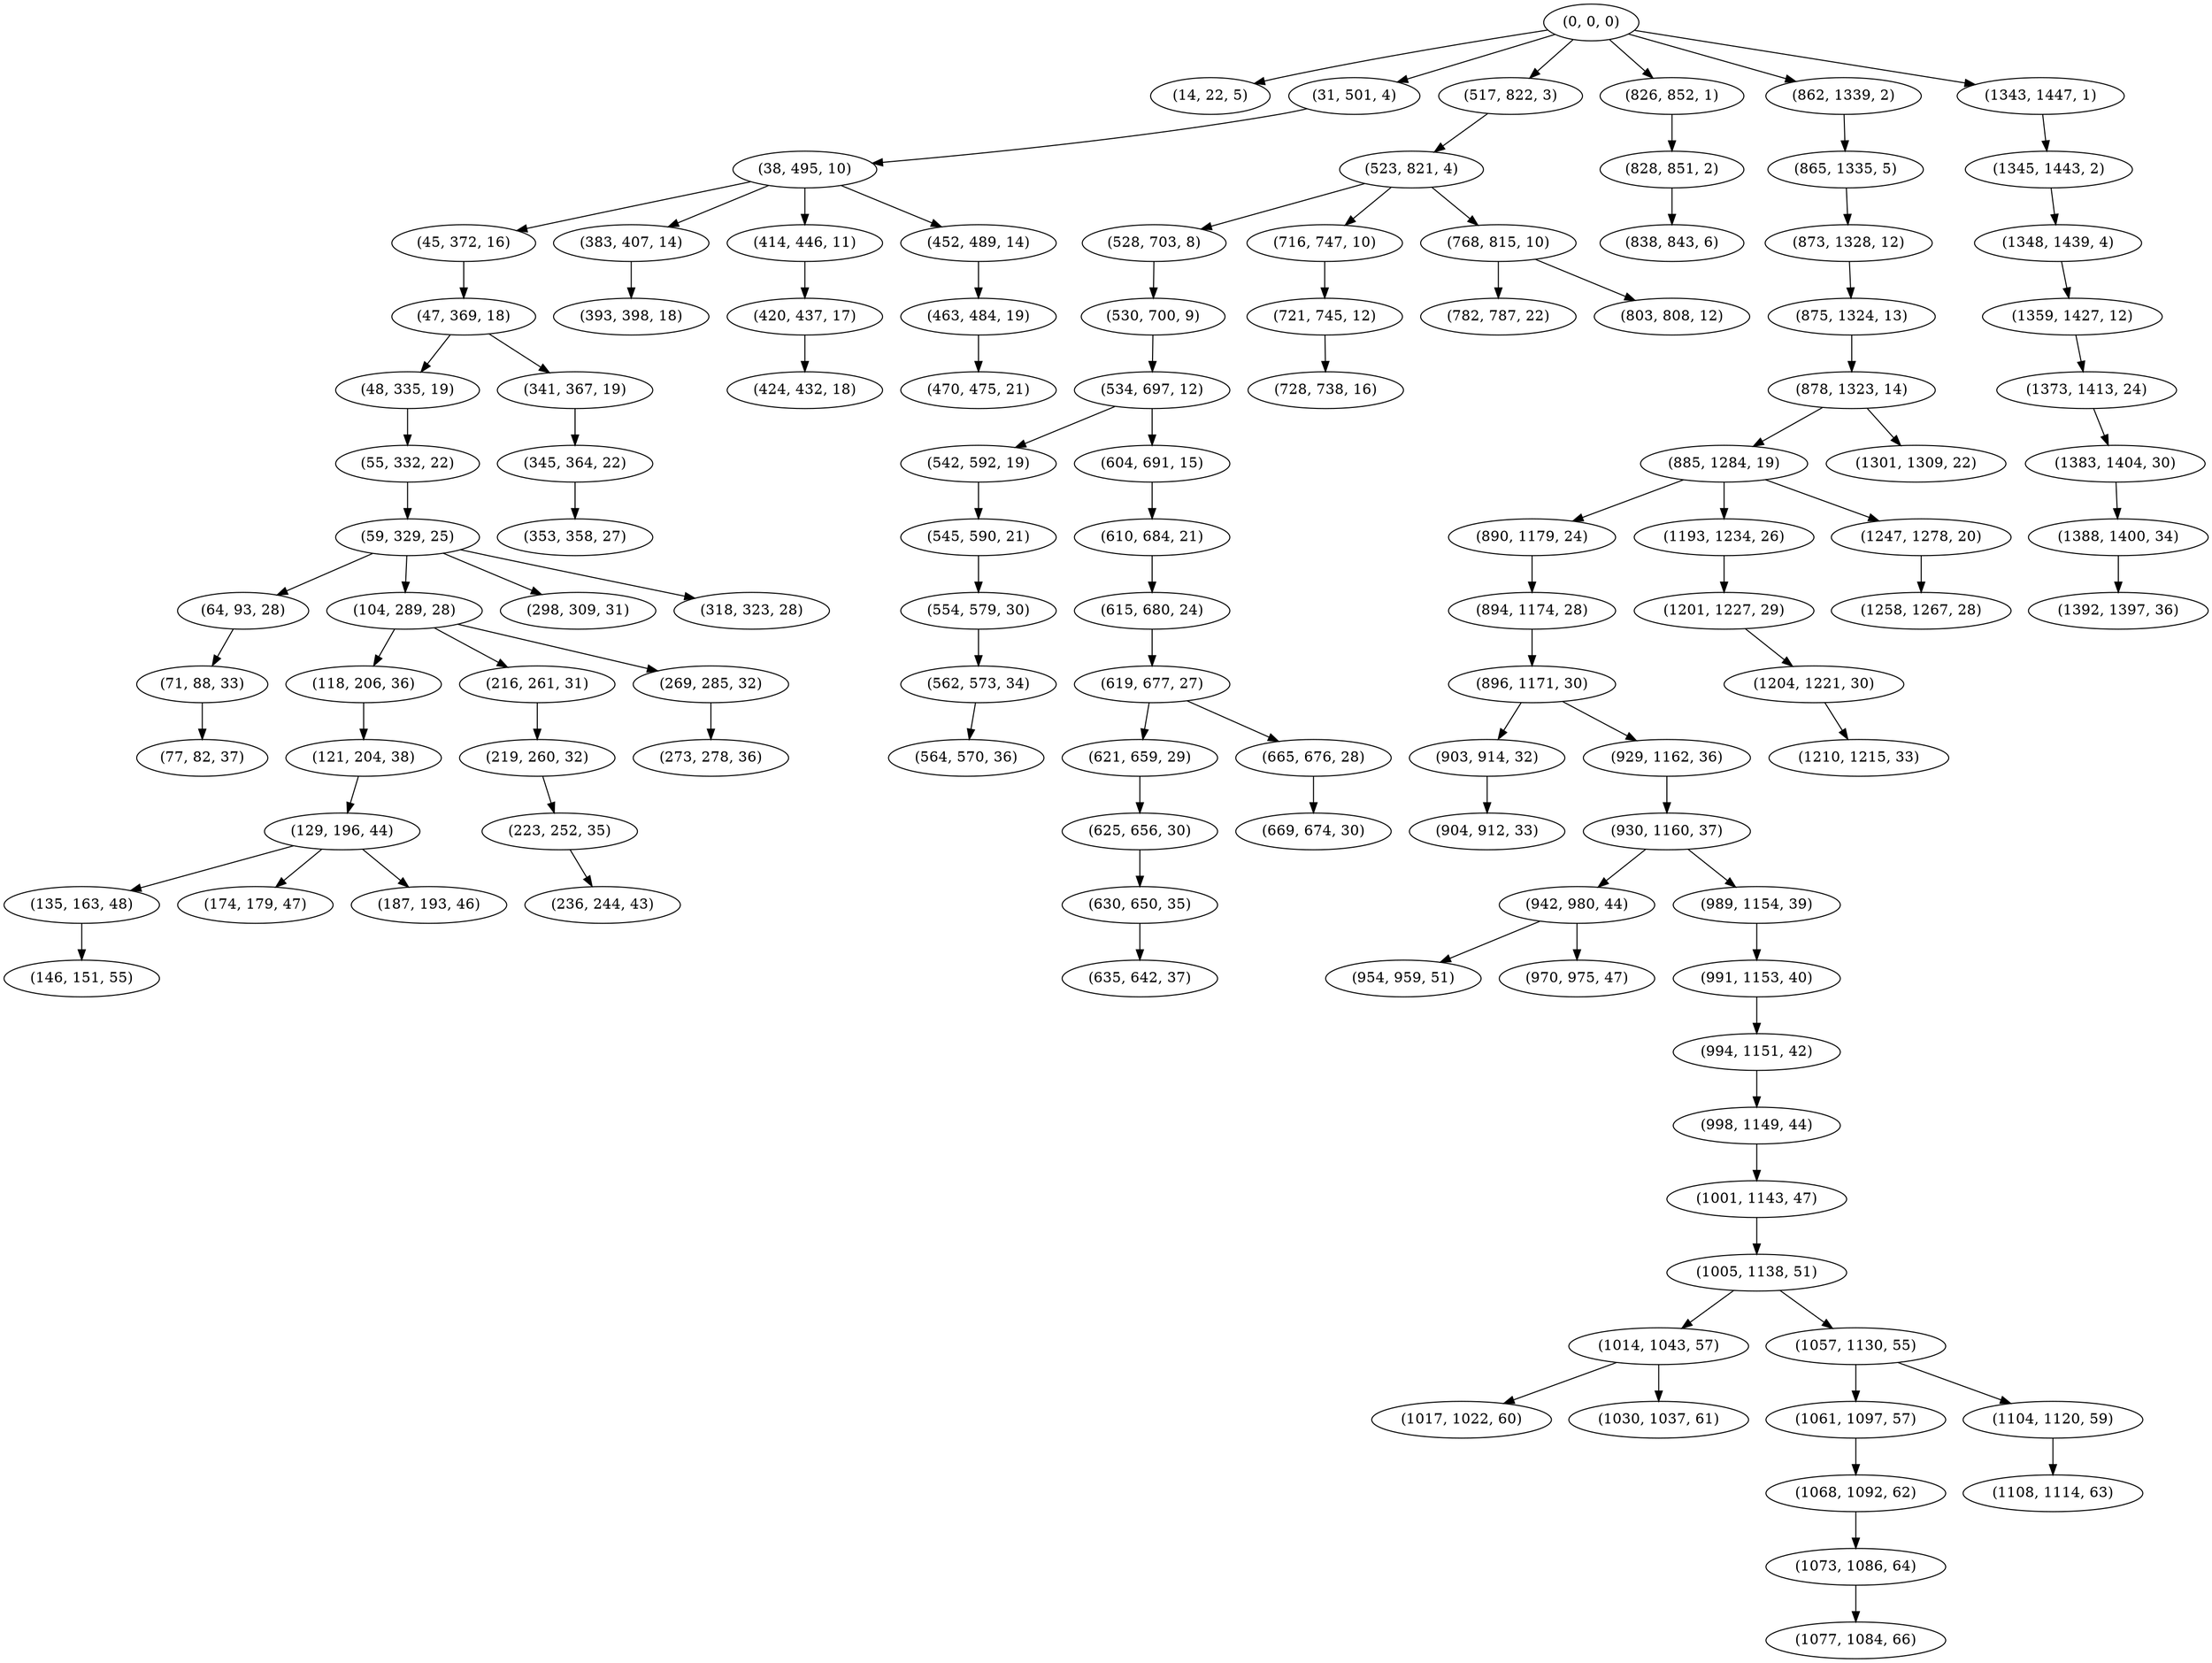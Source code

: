 digraph tree {
    "(0, 0, 0)";
    "(14, 22, 5)";
    "(31, 501, 4)";
    "(38, 495, 10)";
    "(45, 372, 16)";
    "(47, 369, 18)";
    "(48, 335, 19)";
    "(55, 332, 22)";
    "(59, 329, 25)";
    "(64, 93, 28)";
    "(71, 88, 33)";
    "(77, 82, 37)";
    "(104, 289, 28)";
    "(118, 206, 36)";
    "(121, 204, 38)";
    "(129, 196, 44)";
    "(135, 163, 48)";
    "(146, 151, 55)";
    "(174, 179, 47)";
    "(187, 193, 46)";
    "(216, 261, 31)";
    "(219, 260, 32)";
    "(223, 252, 35)";
    "(236, 244, 43)";
    "(269, 285, 32)";
    "(273, 278, 36)";
    "(298, 309, 31)";
    "(318, 323, 28)";
    "(341, 367, 19)";
    "(345, 364, 22)";
    "(353, 358, 27)";
    "(383, 407, 14)";
    "(393, 398, 18)";
    "(414, 446, 11)";
    "(420, 437, 17)";
    "(424, 432, 18)";
    "(452, 489, 14)";
    "(463, 484, 19)";
    "(470, 475, 21)";
    "(517, 822, 3)";
    "(523, 821, 4)";
    "(528, 703, 8)";
    "(530, 700, 9)";
    "(534, 697, 12)";
    "(542, 592, 19)";
    "(545, 590, 21)";
    "(554, 579, 30)";
    "(562, 573, 34)";
    "(564, 570, 36)";
    "(604, 691, 15)";
    "(610, 684, 21)";
    "(615, 680, 24)";
    "(619, 677, 27)";
    "(621, 659, 29)";
    "(625, 656, 30)";
    "(630, 650, 35)";
    "(635, 642, 37)";
    "(665, 676, 28)";
    "(669, 674, 30)";
    "(716, 747, 10)";
    "(721, 745, 12)";
    "(728, 738, 16)";
    "(768, 815, 10)";
    "(782, 787, 22)";
    "(803, 808, 12)";
    "(826, 852, 1)";
    "(828, 851, 2)";
    "(838, 843, 6)";
    "(862, 1339, 2)";
    "(865, 1335, 5)";
    "(873, 1328, 12)";
    "(875, 1324, 13)";
    "(878, 1323, 14)";
    "(885, 1284, 19)";
    "(890, 1179, 24)";
    "(894, 1174, 28)";
    "(896, 1171, 30)";
    "(903, 914, 32)";
    "(904, 912, 33)";
    "(929, 1162, 36)";
    "(930, 1160, 37)";
    "(942, 980, 44)";
    "(954, 959, 51)";
    "(970, 975, 47)";
    "(989, 1154, 39)";
    "(991, 1153, 40)";
    "(994, 1151, 42)";
    "(998, 1149, 44)";
    "(1001, 1143, 47)";
    "(1005, 1138, 51)";
    "(1014, 1043, 57)";
    "(1017, 1022, 60)";
    "(1030, 1037, 61)";
    "(1057, 1130, 55)";
    "(1061, 1097, 57)";
    "(1068, 1092, 62)";
    "(1073, 1086, 64)";
    "(1077, 1084, 66)";
    "(1104, 1120, 59)";
    "(1108, 1114, 63)";
    "(1193, 1234, 26)";
    "(1201, 1227, 29)";
    "(1204, 1221, 30)";
    "(1210, 1215, 33)";
    "(1247, 1278, 20)";
    "(1258, 1267, 28)";
    "(1301, 1309, 22)";
    "(1343, 1447, 1)";
    "(1345, 1443, 2)";
    "(1348, 1439, 4)";
    "(1359, 1427, 12)";
    "(1373, 1413, 24)";
    "(1383, 1404, 30)";
    "(1388, 1400, 34)";
    "(1392, 1397, 36)";
    "(0, 0, 0)" -> "(14, 22, 5)";
    "(0, 0, 0)" -> "(31, 501, 4)";
    "(0, 0, 0)" -> "(517, 822, 3)";
    "(0, 0, 0)" -> "(826, 852, 1)";
    "(0, 0, 0)" -> "(862, 1339, 2)";
    "(0, 0, 0)" -> "(1343, 1447, 1)";
    "(31, 501, 4)" -> "(38, 495, 10)";
    "(38, 495, 10)" -> "(45, 372, 16)";
    "(38, 495, 10)" -> "(383, 407, 14)";
    "(38, 495, 10)" -> "(414, 446, 11)";
    "(38, 495, 10)" -> "(452, 489, 14)";
    "(45, 372, 16)" -> "(47, 369, 18)";
    "(47, 369, 18)" -> "(48, 335, 19)";
    "(47, 369, 18)" -> "(341, 367, 19)";
    "(48, 335, 19)" -> "(55, 332, 22)";
    "(55, 332, 22)" -> "(59, 329, 25)";
    "(59, 329, 25)" -> "(64, 93, 28)";
    "(59, 329, 25)" -> "(104, 289, 28)";
    "(59, 329, 25)" -> "(298, 309, 31)";
    "(59, 329, 25)" -> "(318, 323, 28)";
    "(64, 93, 28)" -> "(71, 88, 33)";
    "(71, 88, 33)" -> "(77, 82, 37)";
    "(104, 289, 28)" -> "(118, 206, 36)";
    "(104, 289, 28)" -> "(216, 261, 31)";
    "(104, 289, 28)" -> "(269, 285, 32)";
    "(118, 206, 36)" -> "(121, 204, 38)";
    "(121, 204, 38)" -> "(129, 196, 44)";
    "(129, 196, 44)" -> "(135, 163, 48)";
    "(129, 196, 44)" -> "(174, 179, 47)";
    "(129, 196, 44)" -> "(187, 193, 46)";
    "(135, 163, 48)" -> "(146, 151, 55)";
    "(216, 261, 31)" -> "(219, 260, 32)";
    "(219, 260, 32)" -> "(223, 252, 35)";
    "(223, 252, 35)" -> "(236, 244, 43)";
    "(269, 285, 32)" -> "(273, 278, 36)";
    "(341, 367, 19)" -> "(345, 364, 22)";
    "(345, 364, 22)" -> "(353, 358, 27)";
    "(383, 407, 14)" -> "(393, 398, 18)";
    "(414, 446, 11)" -> "(420, 437, 17)";
    "(420, 437, 17)" -> "(424, 432, 18)";
    "(452, 489, 14)" -> "(463, 484, 19)";
    "(463, 484, 19)" -> "(470, 475, 21)";
    "(517, 822, 3)" -> "(523, 821, 4)";
    "(523, 821, 4)" -> "(528, 703, 8)";
    "(523, 821, 4)" -> "(716, 747, 10)";
    "(523, 821, 4)" -> "(768, 815, 10)";
    "(528, 703, 8)" -> "(530, 700, 9)";
    "(530, 700, 9)" -> "(534, 697, 12)";
    "(534, 697, 12)" -> "(542, 592, 19)";
    "(534, 697, 12)" -> "(604, 691, 15)";
    "(542, 592, 19)" -> "(545, 590, 21)";
    "(545, 590, 21)" -> "(554, 579, 30)";
    "(554, 579, 30)" -> "(562, 573, 34)";
    "(562, 573, 34)" -> "(564, 570, 36)";
    "(604, 691, 15)" -> "(610, 684, 21)";
    "(610, 684, 21)" -> "(615, 680, 24)";
    "(615, 680, 24)" -> "(619, 677, 27)";
    "(619, 677, 27)" -> "(621, 659, 29)";
    "(619, 677, 27)" -> "(665, 676, 28)";
    "(621, 659, 29)" -> "(625, 656, 30)";
    "(625, 656, 30)" -> "(630, 650, 35)";
    "(630, 650, 35)" -> "(635, 642, 37)";
    "(665, 676, 28)" -> "(669, 674, 30)";
    "(716, 747, 10)" -> "(721, 745, 12)";
    "(721, 745, 12)" -> "(728, 738, 16)";
    "(768, 815, 10)" -> "(782, 787, 22)";
    "(768, 815, 10)" -> "(803, 808, 12)";
    "(826, 852, 1)" -> "(828, 851, 2)";
    "(828, 851, 2)" -> "(838, 843, 6)";
    "(862, 1339, 2)" -> "(865, 1335, 5)";
    "(865, 1335, 5)" -> "(873, 1328, 12)";
    "(873, 1328, 12)" -> "(875, 1324, 13)";
    "(875, 1324, 13)" -> "(878, 1323, 14)";
    "(878, 1323, 14)" -> "(885, 1284, 19)";
    "(878, 1323, 14)" -> "(1301, 1309, 22)";
    "(885, 1284, 19)" -> "(890, 1179, 24)";
    "(885, 1284, 19)" -> "(1193, 1234, 26)";
    "(885, 1284, 19)" -> "(1247, 1278, 20)";
    "(890, 1179, 24)" -> "(894, 1174, 28)";
    "(894, 1174, 28)" -> "(896, 1171, 30)";
    "(896, 1171, 30)" -> "(903, 914, 32)";
    "(896, 1171, 30)" -> "(929, 1162, 36)";
    "(903, 914, 32)" -> "(904, 912, 33)";
    "(929, 1162, 36)" -> "(930, 1160, 37)";
    "(930, 1160, 37)" -> "(942, 980, 44)";
    "(930, 1160, 37)" -> "(989, 1154, 39)";
    "(942, 980, 44)" -> "(954, 959, 51)";
    "(942, 980, 44)" -> "(970, 975, 47)";
    "(989, 1154, 39)" -> "(991, 1153, 40)";
    "(991, 1153, 40)" -> "(994, 1151, 42)";
    "(994, 1151, 42)" -> "(998, 1149, 44)";
    "(998, 1149, 44)" -> "(1001, 1143, 47)";
    "(1001, 1143, 47)" -> "(1005, 1138, 51)";
    "(1005, 1138, 51)" -> "(1014, 1043, 57)";
    "(1005, 1138, 51)" -> "(1057, 1130, 55)";
    "(1014, 1043, 57)" -> "(1017, 1022, 60)";
    "(1014, 1043, 57)" -> "(1030, 1037, 61)";
    "(1057, 1130, 55)" -> "(1061, 1097, 57)";
    "(1057, 1130, 55)" -> "(1104, 1120, 59)";
    "(1061, 1097, 57)" -> "(1068, 1092, 62)";
    "(1068, 1092, 62)" -> "(1073, 1086, 64)";
    "(1073, 1086, 64)" -> "(1077, 1084, 66)";
    "(1104, 1120, 59)" -> "(1108, 1114, 63)";
    "(1193, 1234, 26)" -> "(1201, 1227, 29)";
    "(1201, 1227, 29)" -> "(1204, 1221, 30)";
    "(1204, 1221, 30)" -> "(1210, 1215, 33)";
    "(1247, 1278, 20)" -> "(1258, 1267, 28)";
    "(1343, 1447, 1)" -> "(1345, 1443, 2)";
    "(1345, 1443, 2)" -> "(1348, 1439, 4)";
    "(1348, 1439, 4)" -> "(1359, 1427, 12)";
    "(1359, 1427, 12)" -> "(1373, 1413, 24)";
    "(1373, 1413, 24)" -> "(1383, 1404, 30)";
    "(1383, 1404, 30)" -> "(1388, 1400, 34)";
    "(1388, 1400, 34)" -> "(1392, 1397, 36)";
}

